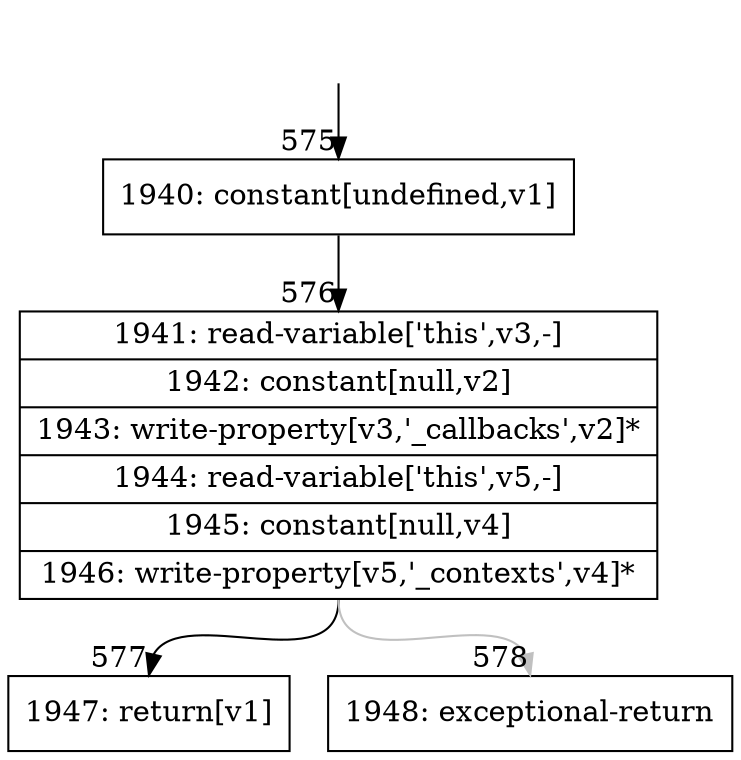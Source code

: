 digraph {
rankdir="TD"
BB_entry36[shape=none,label=""];
BB_entry36 -> BB575 [tailport=s, headport=n, headlabel="    575"]
BB575 [shape=record label="{1940: constant[undefined,v1]}" ] 
BB575 -> BB576 [tailport=s, headport=n, headlabel="      576"]
BB576 [shape=record label="{1941: read-variable['this',v3,-]|1942: constant[null,v2]|1943: write-property[v3,'_callbacks',v2]*|1944: read-variable['this',v5,-]|1945: constant[null,v4]|1946: write-property[v5,'_contexts',v4]*}" ] 
BB576 -> BB577 [tailport=s, headport=n, headlabel="      577"]
BB576 -> BB578 [tailport=s, headport=n, color=gray, headlabel="      578"]
BB577 [shape=record label="{1947: return[v1]}" ] 
BB578 [shape=record label="{1948: exceptional-return}" ] 
//#$~ 1013
}
